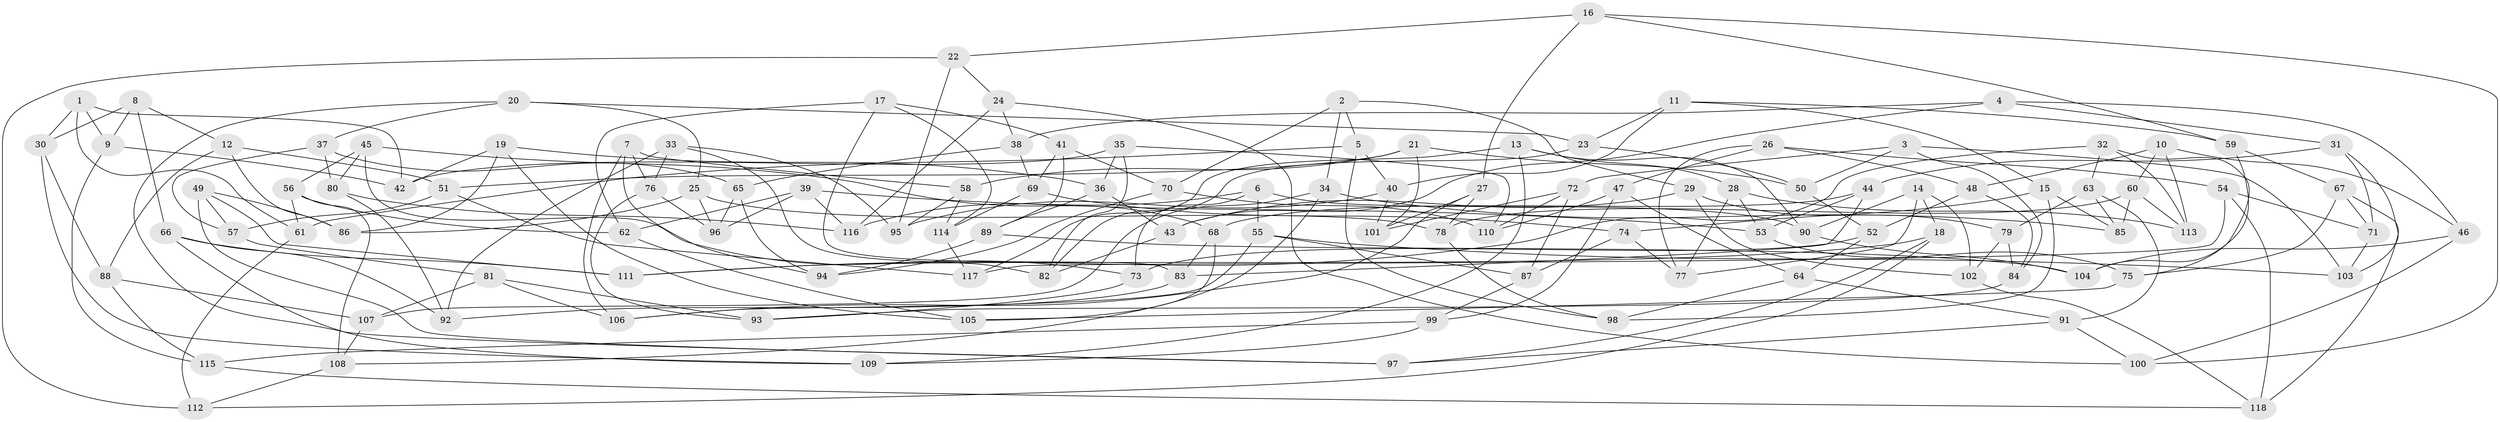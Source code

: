 // coarse degree distribution, {4: 0.3472222222222222, 6: 0.5416666666666666, 5: 0.09722222222222222, 3: 0.013888888888888888}
// Generated by graph-tools (version 1.1) at 2025/24/03/03/25 07:24:26]
// undirected, 118 vertices, 236 edges
graph export_dot {
graph [start="1"]
  node [color=gray90,style=filled];
  1;
  2;
  3;
  4;
  5;
  6;
  7;
  8;
  9;
  10;
  11;
  12;
  13;
  14;
  15;
  16;
  17;
  18;
  19;
  20;
  21;
  22;
  23;
  24;
  25;
  26;
  27;
  28;
  29;
  30;
  31;
  32;
  33;
  34;
  35;
  36;
  37;
  38;
  39;
  40;
  41;
  42;
  43;
  44;
  45;
  46;
  47;
  48;
  49;
  50;
  51;
  52;
  53;
  54;
  55;
  56;
  57;
  58;
  59;
  60;
  61;
  62;
  63;
  64;
  65;
  66;
  67;
  68;
  69;
  70;
  71;
  72;
  73;
  74;
  75;
  76;
  77;
  78;
  79;
  80;
  81;
  82;
  83;
  84;
  85;
  86;
  87;
  88;
  89;
  90;
  91;
  92;
  93;
  94;
  95;
  96;
  97;
  98;
  99;
  100;
  101;
  102;
  103;
  104;
  105;
  106;
  107;
  108;
  109;
  110;
  111;
  112;
  113;
  114;
  115;
  116;
  117;
  118;
  1 -- 9;
  1 -- 61;
  1 -- 30;
  1 -- 42;
  2 -- 5;
  2 -- 34;
  2 -- 29;
  2 -- 70;
  3 -- 50;
  3 -- 72;
  3 -- 103;
  3 -- 84;
  4 -- 31;
  4 -- 38;
  4 -- 43;
  4 -- 46;
  5 -- 61;
  5 -- 98;
  5 -- 40;
  6 -- 73;
  6 -- 116;
  6 -- 55;
  6 -- 90;
  7 -- 76;
  7 -- 106;
  7 -- 58;
  7 -- 94;
  8 -- 9;
  8 -- 66;
  8 -- 30;
  8 -- 12;
  9 -- 115;
  9 -- 42;
  10 -- 60;
  10 -- 48;
  10 -- 113;
  10 -- 46;
  11 -- 40;
  11 -- 15;
  11 -- 23;
  11 -- 59;
  12 -- 86;
  12 -- 88;
  12 -- 51;
  13 -- 90;
  13 -- 28;
  13 -- 117;
  13 -- 109;
  14 -- 77;
  14 -- 90;
  14 -- 102;
  14 -- 18;
  15 -- 74;
  15 -- 85;
  15 -- 98;
  16 -- 22;
  16 -- 59;
  16 -- 100;
  16 -- 27;
  17 -- 41;
  17 -- 62;
  17 -- 114;
  17 -- 83;
  18 -- 112;
  18 -- 97;
  18 -- 111;
  19 -- 42;
  19 -- 36;
  19 -- 86;
  19 -- 105;
  20 -- 23;
  20 -- 37;
  20 -- 97;
  20 -- 25;
  21 -- 101;
  21 -- 51;
  21 -- 50;
  21 -- 58;
  22 -- 24;
  22 -- 112;
  22 -- 95;
  23 -- 82;
  23 -- 50;
  24 -- 116;
  24 -- 38;
  24 -- 100;
  25 -- 78;
  25 -- 96;
  25 -- 86;
  26 -- 48;
  26 -- 77;
  26 -- 47;
  26 -- 54;
  27 -- 101;
  27 -- 106;
  27 -- 78;
  28 -- 113;
  28 -- 53;
  28 -- 77;
  29 -- 102;
  29 -- 79;
  29 -- 43;
  30 -- 109;
  30 -- 88;
  31 -- 71;
  31 -- 44;
  31 -- 103;
  32 -- 111;
  32 -- 63;
  32 -- 75;
  32 -- 113;
  33 -- 92;
  33 -- 95;
  33 -- 82;
  33 -- 76;
  34 -- 85;
  34 -- 107;
  34 -- 108;
  35 -- 42;
  35 -- 82;
  35 -- 36;
  35 -- 110;
  36 -- 89;
  36 -- 43;
  37 -- 57;
  37 -- 80;
  37 -- 65;
  38 -- 65;
  38 -- 69;
  39 -- 96;
  39 -- 62;
  39 -- 116;
  39 -- 53;
  40 -- 101;
  40 -- 95;
  41 -- 69;
  41 -- 89;
  41 -- 70;
  43 -- 82;
  44 -- 53;
  44 -- 68;
  44 -- 83;
  45 -- 56;
  45 -- 80;
  45 -- 73;
  45 -- 68;
  46 -- 100;
  46 -- 104;
  47 -- 110;
  47 -- 64;
  47 -- 99;
  48 -- 52;
  48 -- 84;
  49 -- 97;
  49 -- 57;
  49 -- 86;
  49 -- 111;
  50 -- 52;
  51 -- 117;
  51 -- 57;
  52 -- 64;
  52 -- 73;
  53 -- 75;
  54 -- 71;
  54 -- 118;
  54 -- 117;
  55 -- 106;
  55 -- 103;
  55 -- 87;
  56 -- 108;
  56 -- 61;
  56 -- 62;
  57 -- 81;
  58 -- 114;
  58 -- 95;
  59 -- 104;
  59 -- 67;
  60 -- 113;
  60 -- 78;
  60 -- 85;
  61 -- 112;
  62 -- 105;
  63 -- 85;
  63 -- 79;
  63 -- 91;
  64 -- 91;
  64 -- 98;
  65 -- 96;
  65 -- 94;
  66 -- 111;
  66 -- 109;
  66 -- 92;
  67 -- 75;
  67 -- 118;
  67 -- 71;
  68 -- 105;
  68 -- 83;
  69 -- 74;
  69 -- 114;
  70 -- 110;
  70 -- 94;
  71 -- 103;
  72 -- 110;
  72 -- 87;
  72 -- 101;
  73 -- 93;
  74 -- 77;
  74 -- 87;
  75 -- 105;
  76 -- 96;
  76 -- 93;
  78 -- 98;
  79 -- 102;
  79 -- 84;
  80 -- 116;
  80 -- 92;
  81 -- 93;
  81 -- 106;
  81 -- 107;
  83 -- 92;
  84 -- 93;
  87 -- 99;
  88 -- 115;
  88 -- 107;
  89 -- 94;
  89 -- 104;
  90 -- 104;
  91 -- 97;
  91 -- 100;
  99 -- 115;
  99 -- 109;
  102 -- 118;
  107 -- 108;
  108 -- 112;
  114 -- 117;
  115 -- 118;
}
